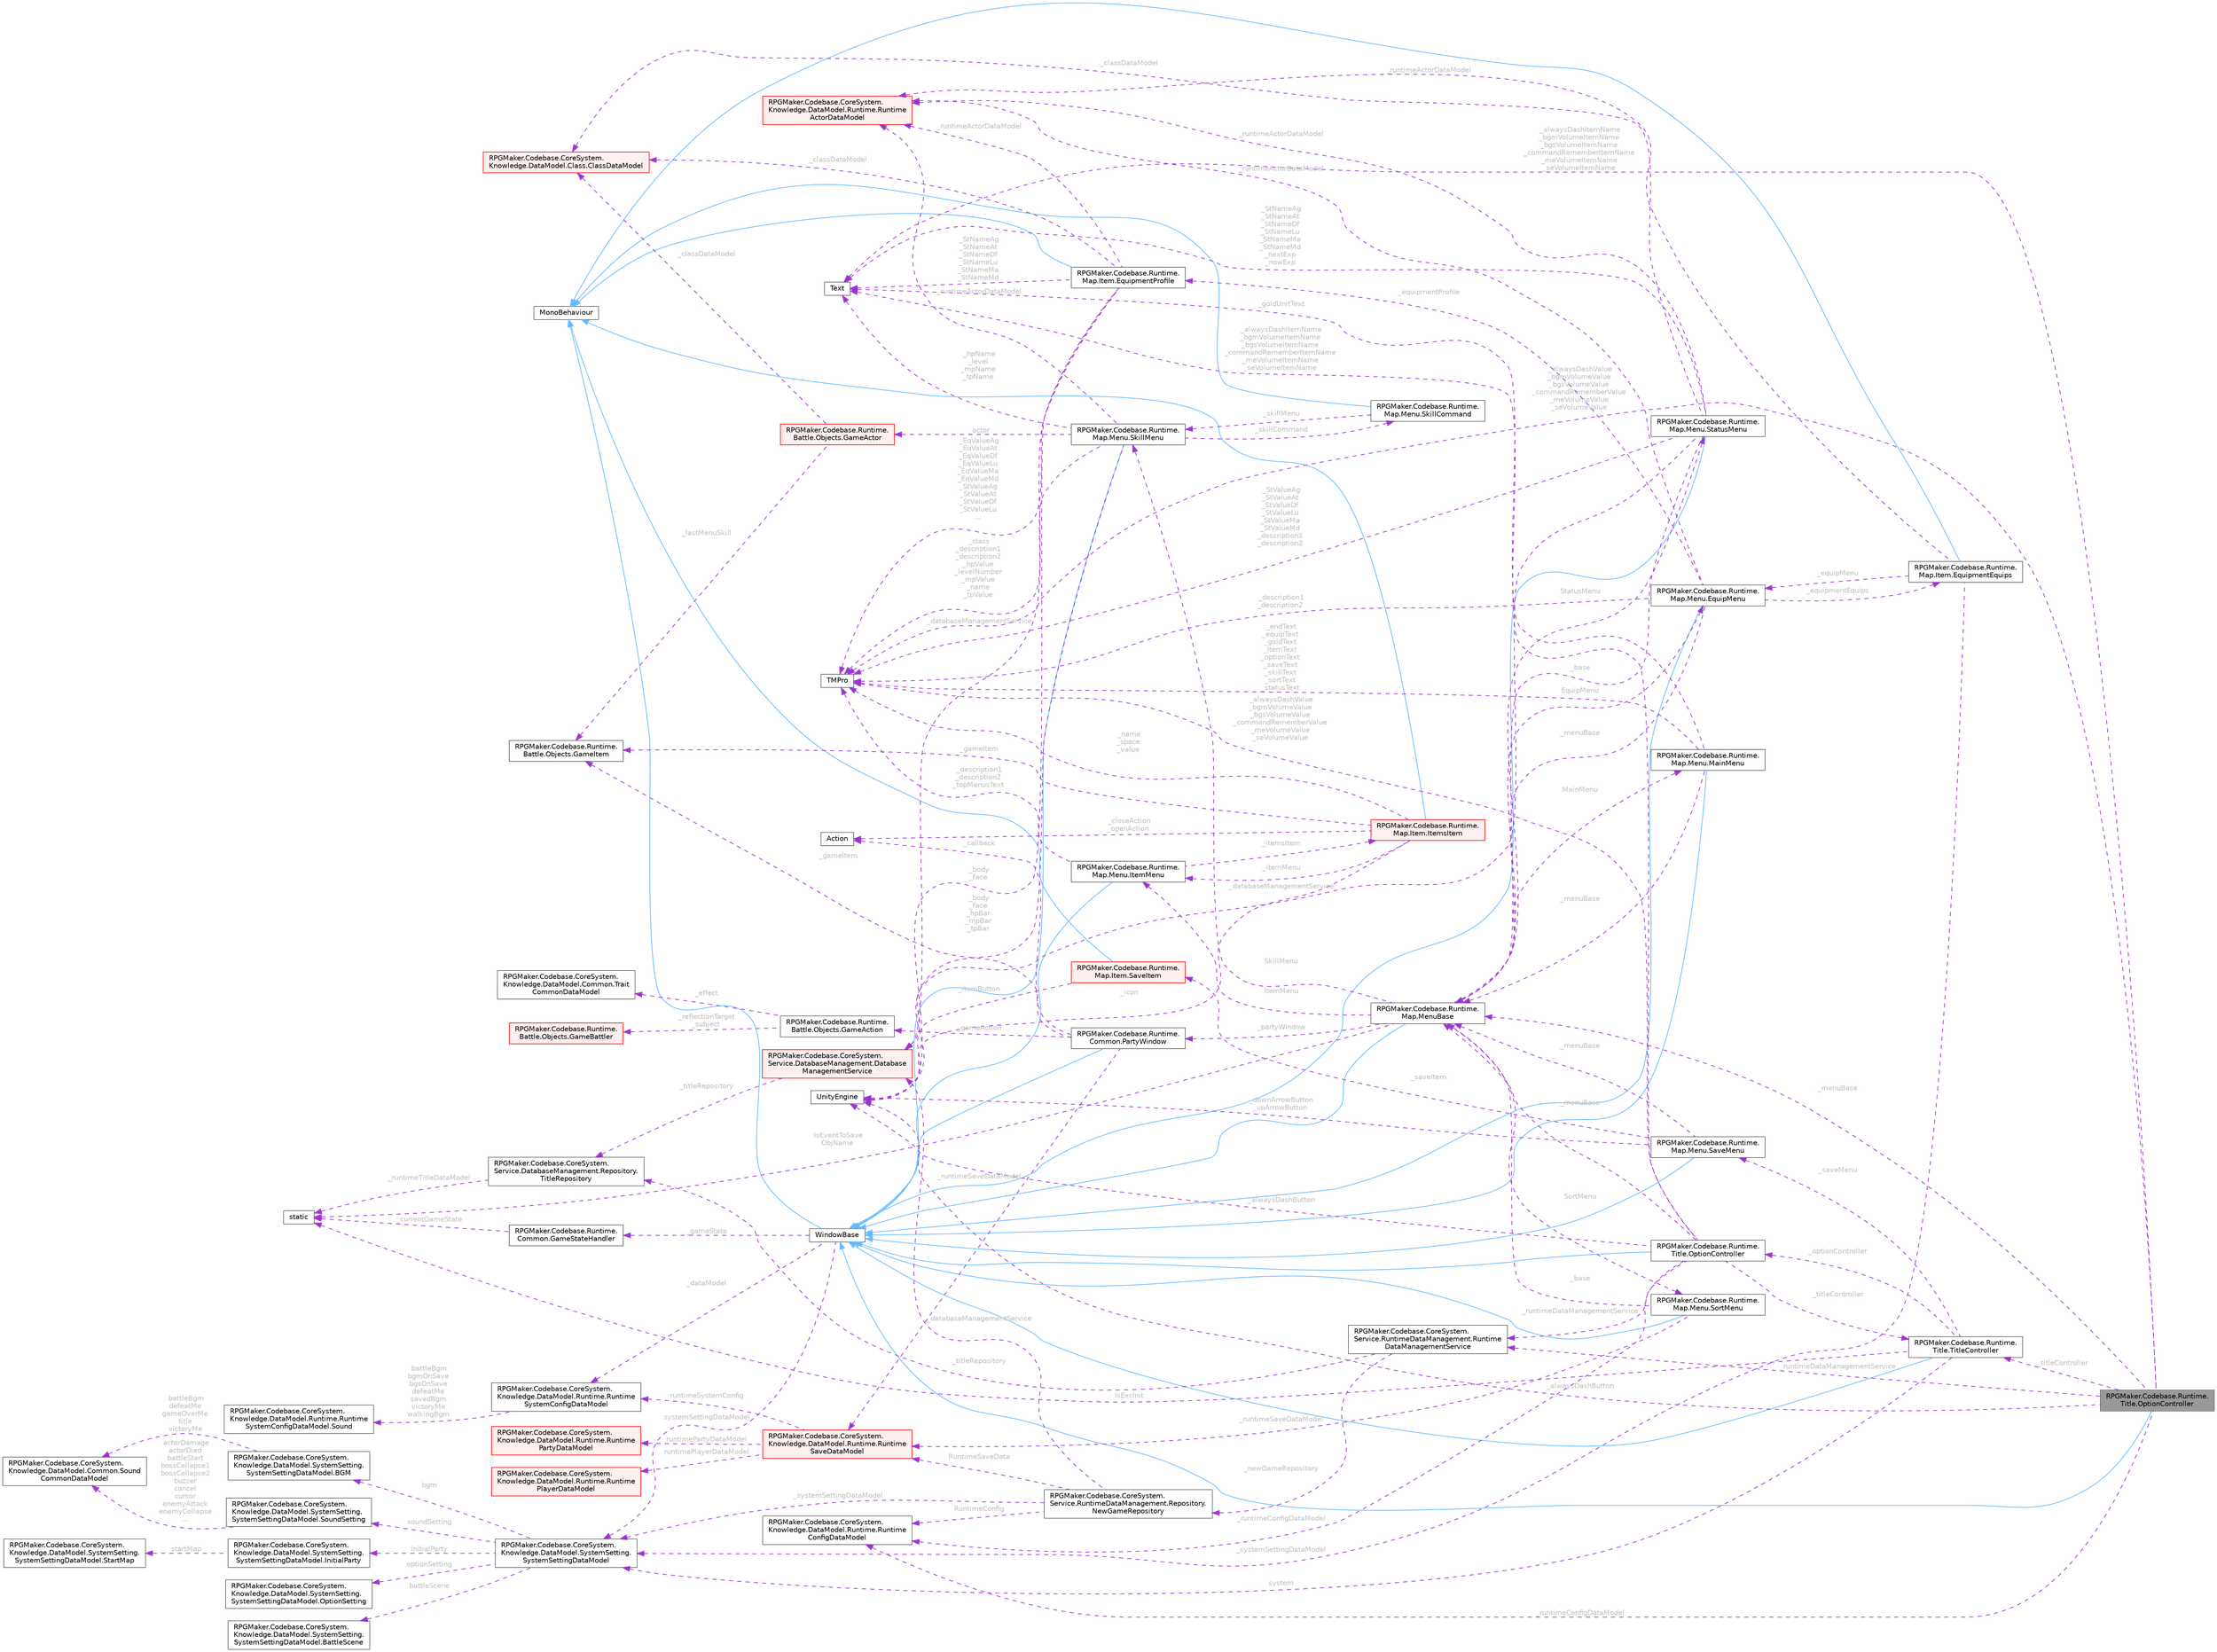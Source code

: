 digraph "RPGMaker.Codebase.Runtime.Title.OptionController"
{
 // LATEX_PDF_SIZE
  bgcolor="transparent";
  edge [fontname=Helvetica,fontsize=10,labelfontname=Helvetica,labelfontsize=10];
  node [fontname=Helvetica,fontsize=10,shape=box,height=0.2,width=0.4];
  rankdir="LR";
  Node1 [id="Node000001",label="RPGMaker.Codebase.Runtime.\lTitle.OptionController",height=0.2,width=0.4,color="gray40", fillcolor="grey60", style="filled", fontcolor="black",tooltip="オプション・コントローラー"];
  Node2 -> Node1 [id="edge1_Node000001_Node000002",dir="back",color="steelblue1",style="solid",tooltip=" "];
  Node2 [id="Node000002",label="WindowBase",height=0.2,width=0.4,color="gray40", fillcolor="white", style="filled",URL="$d4/d52/class_r_p_g_maker_1_1_codebase_1_1_runtime_1_1_common_1_1_window_base.html",tooltip="ウィンドウ・ベース"];
  Node3 -> Node2 [id="edge2_Node000002_Node000003",dir="back",color="steelblue1",style="solid",tooltip=" "];
  Node3 [id="Node000003",label="MonoBehaviour",height=0.2,width=0.4,color="gray40", fillcolor="white", style="filled",tooltip=" "];
  Node4 -> Node2 [id="edge3_Node000002_Node000004",dir="back",color="darkorchid3",style="dashed",tooltip=" ",label=" _gameState",fontcolor="grey" ];
  Node4 [id="Node000004",label="RPGMaker.Codebase.Runtime.\lCommon.GameStateHandler",height=0.2,width=0.4,color="gray40", fillcolor="white", style="filled",URL="$de/d2c/class_r_p_g_maker_1_1_codebase_1_1_runtime_1_1_common_1_1_game_state_handler.html",tooltip="😁 ゲーム実行中の、ゲームの状態を保持するクラス"];
  Node5 -> Node4 [id="edge4_Node000004_Node000005",dir="back",color="darkorchid3",style="dashed",tooltip=" ",label=" _currentGameState",fontcolor="grey" ];
  Node5 [id="Node000005",label="static",height=0.2,width=0.4,color="gray40", fillcolor="white", style="filled",tooltip=" "];
  Node6 -> Node2 [id="edge5_Node000002_Node000006",dir="back",color="darkorchid3",style="dashed",tooltip=" ",label=" systemSettingDataModel",fontcolor="grey" ];
  Node6 [id="Node000006",label="RPGMaker.Codebase.CoreSystem.\lKnowledge.DataModel.SystemSetting.\lSystemSettingDataModel",height=0.2,width=0.4,color="gray40", fillcolor="white", style="filled",URL="$d0/dd2/class_r_p_g_maker_1_1_codebase_1_1_core_system_1_1_knowledge_1_1_data_model_1_1_system_setting_1_1_system_setting_data_model.html",tooltip="😁 システム設定データ・モデル"];
  Node7 -> Node6 [id="edge6_Node000006_Node000007",dir="back",color="darkorchid3",style="dashed",tooltip=" ",label=" battleScene",fontcolor="grey" ];
  Node7 [id="Node000007",label="RPGMaker.Codebase.CoreSystem.\lKnowledge.DataModel.SystemSetting.\lSystemSettingDataModel.BattleScene",height=0.2,width=0.4,color="gray40", fillcolor="white", style="filled",URL="$df/d0c/class_r_p_g_maker_1_1_codebase_1_1_core_system_1_1_knowledge_1_1_data_model_1_1_system_setting_17ce0ed53697912195b01e8a552e37932.html",tooltip="😁 戦闘シーン"];
  Node8 -> Node6 [id="edge7_Node000006_Node000008",dir="back",color="darkorchid3",style="dashed",tooltip=" ",label=" bgm",fontcolor="grey" ];
  Node8 [id="Node000008",label="RPGMaker.Codebase.CoreSystem.\lKnowledge.DataModel.SystemSetting.\lSystemSettingDataModel.BGM",height=0.2,width=0.4,color="gray40", fillcolor="white", style="filled",URL="$d8/d7d/class_r_p_g_maker_1_1_codebase_1_1_core_system_1_1_knowledge_1_1_data_model_1_1_system_setting_13c37c0ac7a3e126c1b06c1462a6db3a9.html",tooltip="😁 背景音楽"];
  Node9 -> Node8 [id="edge8_Node000008_Node000009",dir="back",color="darkorchid3",style="dashed",tooltip=" ",label=" battleBgm\ndefeatMe\ngameOverMe\ntitle\nvictoryMe",fontcolor="grey" ];
  Node9 [id="Node000009",label="RPGMaker.Codebase.CoreSystem.\lKnowledge.DataModel.Common.Sound\lCommonDataModel",height=0.2,width=0.4,color="gray40", fillcolor="white", style="filled",URL="$df/dcd/class_r_p_g_maker_1_1_codebase_1_1_core_system_1_1_knowledge_1_1_data_model_1_1_common_1_1_sound_common_data_model.html",tooltip="😁 音共通データ・モデル"];
  Node10 -> Node6 [id="edge9_Node000006_Node000010",dir="back",color="darkorchid3",style="dashed",tooltip=" ",label=" initialParty",fontcolor="grey" ];
  Node10 [id="Node000010",label="RPGMaker.Codebase.CoreSystem.\lKnowledge.DataModel.SystemSetting.\lSystemSettingDataModel.InitialParty",height=0.2,width=0.4,color="gray40", fillcolor="white", style="filled",URL="$dc/dfb/class_r_p_g_maker_1_1_codebase_1_1_core_system_1_1_knowledge_1_1_data_model_1_1_system_setting_1539107dbc80fc9072f4fd2f8782921fe.html",tooltip="😁 初期パーティー"];
  Node11 -> Node10 [id="edge10_Node000010_Node000011",dir="back",color="darkorchid3",style="dashed",tooltip=" ",label=" startMap",fontcolor="grey" ];
  Node11 [id="Node000011",label="RPGMaker.Codebase.CoreSystem.\lKnowledge.DataModel.SystemSetting.\lSystemSettingDataModel.StartMap",height=0.2,width=0.4,color="gray40", fillcolor="white", style="filled",URL="$dd/d74/class_r_p_g_maker_1_1_codebase_1_1_core_system_1_1_knowledge_1_1_data_model_1_1_system_setting_1783ee6b6efe4675c8c39db7c7a3a93f6.html",tooltip="😁 開始マップ"];
  Node12 -> Node6 [id="edge11_Node000006_Node000012",dir="back",color="darkorchid3",style="dashed",tooltip=" ",label=" optionSetting",fontcolor="grey" ];
  Node12 [id="Node000012",label="RPGMaker.Codebase.CoreSystem.\lKnowledge.DataModel.SystemSetting.\lSystemSettingDataModel.OptionSetting",height=0.2,width=0.4,color="gray40", fillcolor="white", style="filled",URL="$d8/d86/class_r_p_g_maker_1_1_codebase_1_1_core_system_1_1_knowledge_1_1_data_model_1_1_system_setting_10d0bcdd35160aa829ac5668189dd2dd2.html",tooltip="😁 オプション設定"];
  Node13 -> Node6 [id="edge12_Node000006_Node000013",dir="back",color="darkorchid3",style="dashed",tooltip=" ",label=" soundSetting",fontcolor="grey" ];
  Node13 [id="Node000013",label="RPGMaker.Codebase.CoreSystem.\lKnowledge.DataModel.SystemSetting.\lSystemSettingDataModel.SoundSetting",height=0.2,width=0.4,color="gray40", fillcolor="white", style="filled",URL="$d9/d59/class_r_p_g_maker_1_1_codebase_1_1_core_system_1_1_knowledge_1_1_data_model_1_1_system_setting_1fc90e68ad3a4642899cf508b2c75ae0f.html",tooltip="😁 音設定"];
  Node9 -> Node13 [id="edge13_Node000013_Node000009",dir="back",color="darkorchid3",style="dashed",tooltip=" ",label=" actorDamage\nactorDied\nbattleStart\nbossCollapse1\nbossCollapse2\nbuzzer\ncancel\ncursor\nenemyAttack\nenemyCollapse\n...",fontcolor="grey" ];
  Node14 -> Node2 [id="edge14_Node000002_Node000014",dir="back",color="darkorchid3",style="dashed",tooltip=" ",label=" _dataModel",fontcolor="grey" ];
  Node14 [id="Node000014",label="RPGMaker.Codebase.CoreSystem.\lKnowledge.DataModel.Runtime.Runtime\lSystemConfigDataModel",height=0.2,width=0.4,color="gray40", fillcolor="white", style="filled",URL="$dc/d28/class_r_p_g_maker_1_1_codebase_1_1_core_system_1_1_knowledge_1_1_data_model_1_1_runtime_1_1_runtime_system_config_data_model.html",tooltip="😁 実行時システム設定データ・モデル"];
  Node15 -> Node14 [id="edge15_Node000014_Node000015",dir="back",color="darkorchid3",style="dashed",tooltip=" ",label=" battleBgm\nbgmOnSave\nbgsOnSave\ndefeatMe\nsavedBgm\nvictoryMe\nwalkingBgm",fontcolor="grey" ];
  Node15 [id="Node000015",label="RPGMaker.Codebase.CoreSystem.\lKnowledge.DataModel.Runtime.Runtime\lSystemConfigDataModel.Sound",height=0.2,width=0.4,color="gray40", fillcolor="white", style="filled",URL="$de/d30/class_r_p_g_maker_1_1_codebase_1_1_core_system_1_1_knowledge_1_1_data_model_1_1_runtime_1_1_runtc183c944cc34eae5d27229c3eef23a60.html",tooltip="😁 音"];
  Node16 -> Node1 [id="edge16_Node000001_Node000016",dir="back",color="darkorchid3",style="dashed",tooltip=" ",label=" _alwaysDashButton",fontcolor="grey" ];
  Node16 [id="Node000016",label="UnityEngine",height=0.2,width=0.4,color="gray40", fillcolor="white", style="filled",tooltip=" "];
  Node17 -> Node1 [id="edge17_Node000001_Node000017",dir="back",color="darkorchid3",style="dashed",tooltip=" ",label=" _alwaysDashItemName\n_bgmVolumeItemName\n_bgsVolumeItemName\n_commandRememberItemName\n_meVolumeItemName\n_seVolumeItemName",fontcolor="grey" ];
  Node17 [id="Node000017",label="Text",height=0.2,width=0.4,color="gray40", fillcolor="white", style="filled",tooltip=" "];
  Node18 -> Node1 [id="edge18_Node000001_Node000018",dir="back",color="darkorchid3",style="dashed",tooltip=" ",label=" _alwaysDashValue\n_bgmVolumeValue\n_bgsVolumeValue\n_commandRememberValue\n_meVolumeValue\n_seVolumeValue",fontcolor="grey" ];
  Node18 [id="Node000018",label="TMPro",height=0.2,width=0.4,color="gray40", fillcolor="white", style="filled",tooltip=" "];
  Node19 -> Node1 [id="edge19_Node000001_Node000019",dir="back",color="darkorchid3",style="dashed",tooltip=" ",label=" _menuBase",fontcolor="grey" ];
  Node19 [id="Node000019",label="RPGMaker.Codebase.Runtime.\lMap.MenuBase",height=0.2,width=0.4,color="gray40", fillcolor="white", style="filled",URL="$d4/d87/class_r_p_g_maker_1_1_codebase_1_1_runtime_1_1_map_1_1_menu_base.html",tooltip="メニュー・ベース"];
  Node2 -> Node19 [id="edge20_Node000019_Node000002",dir="back",color="steelblue1",style="solid",tooltip=" "];
  Node5 -> Node19 [id="edge21_Node000019_Node000005",dir="back",color="darkorchid3",style="dashed",tooltip=" ",label=" IsEventToSave\nObjName",fontcolor="grey" ];
  Node20 -> Node19 [id="edge22_Node000019_Node000020",dir="back",color="darkorchid3",style="dashed",tooltip=" ",label=" _partyWindow",fontcolor="grey" ];
  Node20 [id="Node000020",label="RPGMaker.Codebase.Runtime.\lCommon.PartyWindow",height=0.2,width=0.4,color="gray40", fillcolor="white", style="filled",URL="$d6/d78/class_r_p_g_maker_1_1_codebase_1_1_runtime_1_1_common_1_1_party_window.html",tooltip="パーティー・ウィンドウ"];
  Node2 -> Node20 [id="edge23_Node000020_Node000002",dir="back",color="steelblue1",style="solid",tooltip=" "];
  Node21 -> Node20 [id="edge24_Node000020_Node000021",dir="back",color="darkorchid3",style="dashed",tooltip=" ",label=" _gameAction",fontcolor="grey" ];
  Node21 [id="Node000021",label="RPGMaker.Codebase.Runtime.\lBattle.Objects.GameAction",height=0.2,width=0.4,color="gray40", fillcolor="white", style="filled",URL="$db/d00/class_r_p_g_maker_1_1_codebase_1_1_runtime_1_1_battle_1_1_objects_1_1_game_action.html",tooltip="😁 攻撃や防御、スキル・アイテムの使用など、戦闘の行動を記述したクラス Game_Battler の _actions プロパティが持っていて、逆にこちらからは subject() メソッドで Game..."];
  Node22 -> Node21 [id="edge25_Node000021_Node000022",dir="back",color="darkorchid3",style="dashed",tooltip=" ",label=" _reflectionTarget\n_subject",fontcolor="grey" ];
  Node22 [id="Node000022",label="RPGMaker.Codebase.Runtime.\lBattle.Objects.GameBattler",height=0.2,width=0.4,color="red", fillcolor="#FFF0F0", style="filled",URL="$d6/de6/class_r_p_g_maker_1_1_codebase_1_1_runtime_1_1_battle_1_1_objects_1_1_game_battler.html",tooltip="😁 戦闘シーンでのアイコンやアニメーションを含む、バトラーの動作を制御する"];
  Node25 -> Node21 [id="edge26_Node000021_Node000025",dir="back",color="darkorchid3",style="dashed",tooltip=" ",label=" _effect",fontcolor="grey" ];
  Node25 [id="Node000025",label="RPGMaker.Codebase.CoreSystem.\lKnowledge.DataModel.Common.Trait\lCommonDataModel",height=0.2,width=0.4,color="gray40", fillcolor="white", style="filled",URL="$db/d29/class_r_p_g_maker_1_1_codebase_1_1_core_system_1_1_knowledge_1_1_data_model_1_1_common_1_1_trait_common_data_model.html",tooltip="😁 特徴共通データ・モデル"];
  Node26 -> Node20 [id="edge27_Node000020_Node000026",dir="back",color="darkorchid3",style="dashed",tooltip=" ",label=" _gameItem",fontcolor="grey" ];
  Node26 [id="Node000026",label="RPGMaker.Codebase.Runtime.\lBattle.Objects.GameItem",height=0.2,width=0.4,color="gray40", fillcolor="white", style="filled",URL="$df/d31/class_r_p_g_maker_1_1_codebase_1_1_runtime_1_1_battle_1_1_objects_1_1_game_item.html",tooltip="😁 アイテム全般とスキルをまとめて扱うクラス"];
  Node27 -> Node20 [id="edge28_Node000020_Node000027",dir="back",color="darkorchid3",style="dashed",tooltip=" ",label=" _runtimeSaveDataModel",fontcolor="grey" ];
  Node27 [id="Node000027",label="RPGMaker.Codebase.CoreSystem.\lKnowledge.DataModel.Runtime.Runtime\lSaveDataModel",height=0.2,width=0.4,color="red", fillcolor="#FFF0F0", style="filled",URL="$d9/d20/class_r_p_g_maker_1_1_codebase_1_1_core_system_1_1_knowledge_1_1_data_model_1_1_runtime_1_1_runtime_save_data_model.html",tooltip="😁 実行時セーブ・データ・モデル"];
  Node28 -> Node27 [id="edge29_Node000027_Node000028",dir="back",color="darkorchid3",style="dashed",tooltip=" ",label=" runtimePartyDataModel",fontcolor="grey" ];
  Node28 [id="Node000028",label="RPGMaker.Codebase.CoreSystem.\lKnowledge.DataModel.Runtime.Runtime\lPartyDataModel",height=0.2,width=0.4,color="red", fillcolor="#FFF0F0", style="filled",URL="$db/d70/class_r_p_g_maker_1_1_codebase_1_1_core_system_1_1_knowledge_1_1_data_model_1_1_runtime_1_1_runtime_party_data_model.html",tooltip="😁 実行時パーティー・データ・モデル"];
  Node31 -> Node27 [id="edge30_Node000027_Node000031",dir="back",color="darkorchid3",style="dashed",tooltip=" ",label=" runtimePlayerDataModel",fontcolor="grey" ];
  Node31 [id="Node000031",label="RPGMaker.Codebase.CoreSystem.\lKnowledge.DataModel.Runtime.Runtime\lPlayerDataModel",height=0.2,width=0.4,color="red", fillcolor="#FFF0F0", style="filled",URL="$d9/d32/class_r_p_g_maker_1_1_codebase_1_1_core_system_1_1_knowledge_1_1_data_model_1_1_runtime_1_1_runtime_player_data_model.html",tooltip="😁 実行時プレイヤー・データ・モデル"];
  Node14 -> Node27 [id="edge31_Node000027_Node000014",dir="back",color="darkorchid3",style="dashed",tooltip=" ",label=" runtimeSystemConfig",fontcolor="grey" ];
  Node39 -> Node20 [id="edge32_Node000020_Node000039",dir="back",color="darkorchid3",style="dashed",tooltip=" ",label=" _callback",fontcolor="grey" ];
  Node39 [id="Node000039",label="Action",height=0.2,width=0.4,color="gray40", fillcolor="white", style="filled",tooltip=" "];
  Node40 -> Node19 [id="edge33_Node000019_Node000040",dir="back",color="darkorchid3",style="dashed",tooltip=" ",label=" EquipMenu",fontcolor="grey" ];
  Node40 [id="Node000040",label="RPGMaker.Codebase.Runtime.\lMap.Menu.EquipMenu",height=0.2,width=0.4,color="gray40", fillcolor="white", style="filled",URL="$db/d72/class_r_p_g_maker_1_1_codebase_1_1_runtime_1_1_map_1_1_menu_1_1_equip_menu.html",tooltip="装備メニュー"];
  Node2 -> Node40 [id="edge34_Node000040_Node000002",dir="back",color="steelblue1",style="solid",tooltip=" "];
  Node18 -> Node40 [id="edge35_Node000040_Node000018",dir="back",color="darkorchid3",style="dashed",tooltip=" ",label=" _description1\n_description2",fontcolor="grey" ];
  Node41 -> Node40 [id="edge36_Node000040_Node000041",dir="back",color="darkorchid3",style="dashed",tooltip=" ",label=" _equipmentEquips",fontcolor="grey" ];
  Node41 [id="Node000041",label="RPGMaker.Codebase.Runtime.\lMap.Item.EquipmentEquips",height=0.2,width=0.4,color="gray40", fillcolor="white", style="filled",URL="$d3/ddf/class_r_p_g_maker_1_1_codebase_1_1_runtime_1_1_map_1_1_item_1_1_equipment_equips.html",tooltip="装備品装備"];
  Node3 -> Node41 [id="edge37_Node000041_Node000003",dir="back",color="steelblue1",style="solid",tooltip=" "];
  Node40 -> Node41 [id="edge38_Node000041_Node000040",dir="back",color="darkorchid3",style="dashed",tooltip=" ",label=" _equipMenu",fontcolor="grey" ];
  Node42 -> Node41 [id="edge39_Node000041_Node000042",dir="back",color="darkorchid3",style="dashed",tooltip=" ",label=" _runtimeActorDataModel",fontcolor="grey" ];
  Node42 [id="Node000042",label="RPGMaker.Codebase.CoreSystem.\lKnowledge.DataModel.Runtime.Runtime\lActorDataModel",height=0.2,width=0.4,color="red", fillcolor="#FFF0F0", style="filled",URL="$de/d8f/class_r_p_g_maker_1_1_codebase_1_1_core_system_1_1_knowledge_1_1_data_model_1_1_runtime_1_1_runtime_actor_data_model.html",tooltip="😁 実行時アクター・データ・モデル"];
  Node6 -> Node41 [id="edge40_Node000041_Node000006",dir="back",color="darkorchid3",style="dashed",tooltip=" ",label=" _systemSettingDataModel",fontcolor="grey" ];
  Node46 -> Node40 [id="edge41_Node000040_Node000046",dir="back",color="darkorchid3",style="dashed",tooltip=" ",label=" _equipmentProfile",fontcolor="grey" ];
  Node46 [id="Node000046",label="RPGMaker.Codebase.Runtime.\lMap.Item.EquipmentProfile",height=0.2,width=0.4,color="gray40", fillcolor="white", style="filled",URL="$db/d19/class_r_p_g_maker_1_1_codebase_1_1_runtime_1_1_map_1_1_item_1_1_equipment_profile.html",tooltip="装備品プロフィール"];
  Node3 -> Node46 [id="edge42_Node000046_Node000003",dir="back",color="steelblue1",style="solid",tooltip=" "];
  Node16 -> Node46 [id="edge43_Node000046_Node000016",dir="back",color="darkorchid3",style="dashed",tooltip=" ",label=" _body\n_face",fontcolor="grey" ];
  Node47 -> Node46 [id="edge44_Node000046_Node000047",dir="back",color="darkorchid3",style="dashed",tooltip=" ",label=" _classDataModel",fontcolor="grey" ];
  Node47 [id="Node000047",label="RPGMaker.Codebase.CoreSystem.\lKnowledge.DataModel.Class.ClassDataModel",height=0.2,width=0.4,color="red", fillcolor="#FFF0F0", style="filled",URL="$df/d3c/class_r_p_g_maker_1_1_codebase_1_1_core_system_1_1_knowledge_1_1_data_model_1_1_class_1_1_class_data_model.html",tooltip="😁 クラス・データ・モデル"];
  Node59 -> Node46 [id="edge45_Node000046_Node000059",dir="back",color="darkorchid3",style="dashed",tooltip=" ",label=" _databaseManagementService",fontcolor="grey" ];
  Node59 [id="Node000059",label="RPGMaker.Codebase.CoreSystem.\lService.DatabaseManagement.Database\lManagementService",height=0.2,width=0.4,color="red", fillcolor="#FFF0F0", style="filled",URL="$db/db0/class_r_p_g_maker_1_1_codebase_1_1_core_system_1_1_service_1_1_database_management_1_1_database_management_service.html",tooltip="😁 データベース管理サービス"];
  Node85 -> Node59 [id="edge46_Node000059_Node000085",dir="back",color="darkorchid3",style="dashed",tooltip=" ",label=" _titleRepository",fontcolor="grey" ];
  Node85 [id="Node000085",label="RPGMaker.Codebase.CoreSystem.\lService.DatabaseManagement.Repository.\lTitleRepository",height=0.2,width=0.4,color="gray40", fillcolor="white", style="filled",URL="$d6/d61/class_r_p_g_maker_1_1_codebase_1_1_core_system_1_1_service_1_1_database_management_1_1_repository_1_1_title_repository.html",tooltip="😁 タイトル置き場"];
  Node5 -> Node85 [id="edge47_Node000085_Node000005",dir="back",color="darkorchid3",style="dashed",tooltip=" ",label=" _runtimeTitleDataModel",fontcolor="grey" ];
  Node18 -> Node46 [id="edge48_Node000046_Node000018",dir="back",color="darkorchid3",style="dashed",tooltip=" ",label=" _EqValueAg\n_EqValueAt\n_EqValueDf\n_EqValueLu\n_EqValueMa\n_EqValueMd\n_StValueAg\n_StValueAt\n_StValueDf\n_StValueLu\n...",fontcolor="grey" ];
  Node42 -> Node46 [id="edge49_Node000046_Node000042",dir="back",color="darkorchid3",style="dashed",tooltip=" ",label=" _runtimeActorDataModel",fontcolor="grey" ];
  Node17 -> Node46 [id="edge50_Node000046_Node000017",dir="back",color="darkorchid3",style="dashed",tooltip=" ",label=" _StNameAg\n_StNameAt\n_StNameDf\n_StNameLu\n_StNameMa\n_StNameMd",fontcolor="grey" ];
  Node19 -> Node40 [id="edge51_Node000040_Node000019",dir="back",color="darkorchid3",style="dashed",tooltip=" ",label=" _menuBase",fontcolor="grey" ];
  Node42 -> Node40 [id="edge52_Node000040_Node000042",dir="back",color="darkorchid3",style="dashed",tooltip=" ",label=" _runtimeActorDataModel",fontcolor="grey" ];
  Node94 -> Node19 [id="edge53_Node000019_Node000094",dir="back",color="darkorchid3",style="dashed",tooltip=" ",label=" ItemMenu",fontcolor="grey" ];
  Node94 [id="Node000094",label="RPGMaker.Codebase.Runtime.\lMap.Menu.ItemMenu",height=0.2,width=0.4,color="gray40", fillcolor="white", style="filled",URL="$d3/d77/class_r_p_g_maker_1_1_codebase_1_1_runtime_1_1_map_1_1_menu_1_1_item_menu.html",tooltip="アイテム・メニュー"];
  Node2 -> Node94 [id="edge54_Node000094_Node000002",dir="back",color="steelblue1",style="solid",tooltip=" "];
  Node18 -> Node94 [id="edge55_Node000094_Node000018",dir="back",color="darkorchid3",style="dashed",tooltip=" ",label=" _description1\n_description2\n_topMenusText",fontcolor="grey" ];
  Node95 -> Node94 [id="edge56_Node000094_Node000095",dir="back",color="darkorchid3",style="dashed",tooltip=" ",label=" _itemsItem",fontcolor="grey" ];
  Node95 [id="Node000095",label="RPGMaker.Codebase.Runtime.\lMap.Item.ItemsItem",height=0.2,width=0.4,color="red", fillcolor="#FFF0F0", style="filled",URL="$d5/d49/class_r_p_g_maker_1_1_codebase_1_1_runtime_1_1_map_1_1_item_1_1_items_item.html",tooltip="アイテムのアイテム"];
  Node3 -> Node95 [id="edge57_Node000095_Node000003",dir="back",color="steelblue1",style="solid",tooltip=" "];
  Node26 -> Node95 [id="edge58_Node000095_Node000026",dir="back",color="darkorchid3",style="dashed",tooltip=" ",label=" _gameItem",fontcolor="grey" ];
  Node16 -> Node95 [id="edge59_Node000095_Node000016",dir="back",color="darkorchid3",style="dashed",tooltip=" ",label=" _icon",fontcolor="grey" ];
  Node94 -> Node95 [id="edge60_Node000095_Node000094",dir="back",color="darkorchid3",style="dashed",tooltip=" ",label=" _itemMenu",fontcolor="grey" ];
  Node18 -> Node95 [id="edge61_Node000095_Node000018",dir="back",color="darkorchid3",style="dashed",tooltip=" ",label=" _name\n_space\n_value",fontcolor="grey" ];
  Node39 -> Node95 [id="edge62_Node000095_Node000039",dir="back",color="darkorchid3",style="dashed",tooltip=" ",label=" _closeAction\n_openAction",fontcolor="grey" ];
  Node110 -> Node19 [id="edge63_Node000019_Node000110",dir="back",color="darkorchid3",style="dashed",tooltip=" ",label=" MainMenu",fontcolor="grey" ];
  Node110 [id="Node000110",label="RPGMaker.Codebase.Runtime.\lMap.Menu.MainMenu",height=0.2,width=0.4,color="gray40", fillcolor="white", style="filled",URL="$d7/d96/class_r_p_g_maker_1_1_codebase_1_1_runtime_1_1_map_1_1_menu_1_1_main_menu.html",tooltip="メイン・メニュー"];
  Node2 -> Node110 [id="edge64_Node000110_Node000002",dir="back",color="steelblue1",style="solid",tooltip=" "];
  Node18 -> Node110 [id="edge65_Node000110_Node000018",dir="back",color="darkorchid3",style="dashed",tooltip=" ",label=" _endText\n_equipText\n_goldText\n_itemText\n_optionText\n_saveText\n_skillText\n_sortText\n_statusText",fontcolor="grey" ];
  Node17 -> Node110 [id="edge66_Node000110_Node000017",dir="back",color="darkorchid3",style="dashed",tooltip=" ",label=" _goldUnitText",fontcolor="grey" ];
  Node19 -> Node110 [id="edge67_Node000110_Node000019",dir="back",color="darkorchid3",style="dashed",tooltip=" ",label=" _menuBase",fontcolor="grey" ];
  Node111 -> Node19 [id="edge68_Node000019_Node000111",dir="back",color="darkorchid3",style="dashed",tooltip=" ",label=" SkillMenu",fontcolor="grey" ];
  Node111 [id="Node000111",label="RPGMaker.Codebase.Runtime.\lMap.Menu.SkillMenu",height=0.2,width=0.4,color="gray40", fillcolor="white", style="filled",URL="$db/d40/class_r_p_g_maker_1_1_codebase_1_1_runtime_1_1_map_1_1_menu_1_1_skill_menu.html",tooltip="スキル・メニュー"];
  Node2 -> Node111 [id="edge69_Node000111_Node000002",dir="back",color="steelblue1",style="solid",tooltip=" "];
  Node18 -> Node111 [id="edge70_Node000111_Node000018",dir="back",color="darkorchid3",style="dashed",tooltip=" ",label=" _class\n_description1\n_description2\n_hpValue\n_levelNumber\n_mpValue\n_name\n_tpValue",fontcolor="grey" ];
  Node16 -> Node111 [id="edge71_Node000111_Node000016",dir="back",color="darkorchid3",style="dashed",tooltip=" ",label=" _body\n_face\n_hpBar\n_mpBar\n_tpBar",fontcolor="grey" ];
  Node17 -> Node111 [id="edge72_Node000111_Node000017",dir="back",color="darkorchid3",style="dashed",tooltip=" ",label=" _hpName\n_level\n_mpName\n_tpName",fontcolor="grey" ];
  Node42 -> Node111 [id="edge73_Node000111_Node000042",dir="back",color="darkorchid3",style="dashed",tooltip=" ",label=" _runtimeActorDataModel",fontcolor="grey" ];
  Node112 -> Node111 [id="edge74_Node000111_Node000112",dir="back",color="darkorchid3",style="dashed",tooltip=" ",label=" _skillCommand",fontcolor="grey" ];
  Node112 [id="Node000112",label="RPGMaker.Codebase.Runtime.\lMap.Menu.SkillCommand",height=0.2,width=0.4,color="gray40", fillcolor="white", style="filled",URL="$dd/d31/class_r_p_g_maker_1_1_codebase_1_1_runtime_1_1_map_1_1_menu_1_1_skill_command.html",tooltip="スキル・コマンド"];
  Node3 -> Node112 [id="edge75_Node000112_Node000003",dir="back",color="steelblue1",style="solid",tooltip=" "];
  Node111 -> Node112 [id="edge76_Node000112_Node000111",dir="back",color="darkorchid3",style="dashed",tooltip=" ",label=" _skillMenu",fontcolor="grey" ];
  Node113 -> Node111 [id="edge77_Node000111_Node000113",dir="back",color="darkorchid3",style="dashed",tooltip=" ",label=" _actor",fontcolor="grey" ];
  Node113 [id="Node000113",label="RPGMaker.Codebase.Runtime.\lBattle.Objects.GameActor",height=0.2,width=0.4,color="red", fillcolor="#FFF0F0", style="filled",URL="$db/dfc/class_r_p_g_maker_1_1_codebase_1_1_runtime_1_1_battle_1_1_objects_1_1_game_actor.html",tooltip="😁 アクターのパラメータの取得、画像の設定、戦闘の処理とサイドビュー時の画像処理を行うクラス"];
  Node47 -> Node113 [id="edge78_Node000113_Node000047",dir="back",color="darkorchid3",style="dashed",tooltip=" ",label=" _classDataModel",fontcolor="grey" ];
  Node26 -> Node113 [id="edge79_Node000113_Node000026",dir="back",color="darkorchid3",style="dashed",tooltip=" ",label=" _lastMenuSkill",fontcolor="grey" ];
  Node115 -> Node19 [id="edge80_Node000019_Node000115",dir="back",color="darkorchid3",style="dashed",tooltip=" ",label=" SortMenu",fontcolor="grey" ];
  Node115 [id="Node000115",label="RPGMaker.Codebase.Runtime.\lMap.Menu.SortMenu",height=0.2,width=0.4,color="gray40", fillcolor="white", style="filled",URL="$d0/d73/class_r_p_g_maker_1_1_codebase_1_1_runtime_1_1_map_1_1_menu_1_1_sort_menu.html",tooltip="ソート・メニュー"];
  Node2 -> Node115 [id="edge81_Node000115_Node000002",dir="back",color="steelblue1",style="solid",tooltip=" "];
  Node19 -> Node115 [id="edge82_Node000115_Node000019",dir="back",color="darkorchid3",style="dashed",tooltip=" ",label=" _base",fontcolor="grey" ];
  Node27 -> Node115 [id="edge83_Node000115_Node000027",dir="back",color="darkorchid3",style="dashed",tooltip=" ",label=" _runtimeSaveDataModel",fontcolor="grey" ];
  Node116 -> Node19 [id="edge84_Node000019_Node000116",dir="back",color="darkorchid3",style="dashed",tooltip=" ",label=" StatusMenu",fontcolor="grey" ];
  Node116 [id="Node000116",label="RPGMaker.Codebase.Runtime.\lMap.Menu.StatusMenu",height=0.2,width=0.4,color="gray40", fillcolor="white", style="filled",URL="$d9/d44/class_r_p_g_maker_1_1_codebase_1_1_runtime_1_1_map_1_1_menu_1_1_status_menu.html",tooltip="ステータス・メニュー"];
  Node2 -> Node116 [id="edge85_Node000116_Node000002",dir="back",color="steelblue1",style="solid",tooltip=" "];
  Node17 -> Node116 [id="edge86_Node000116_Node000017",dir="back",color="darkorchid3",style="dashed",tooltip=" ",label=" _StNameAg\n_StNameAt\n_StNameDf\n_StNameLu\n_StNameMa\n_StNameMd\n_nextExp\n_nowExp",fontcolor="grey" ];
  Node18 -> Node116 [id="edge87_Node000116_Node000018",dir="back",color="darkorchid3",style="dashed",tooltip=" ",label=" _StValueAg\n_StValueAt\n_StValueDf\n_StValueLu\n_StValueMa\n_StValueMd\n_description1\n_description2",fontcolor="grey" ];
  Node19 -> Node116 [id="edge88_Node000116_Node000019",dir="back",color="darkorchid3",style="dashed",tooltip=" ",label=" _base",fontcolor="grey" ];
  Node47 -> Node116 [id="edge89_Node000116_Node000047",dir="back",color="darkorchid3",style="dashed",tooltip=" ",label=" _classDataModel",fontcolor="grey" ];
  Node59 -> Node116 [id="edge90_Node000116_Node000059",dir="back",color="darkorchid3",style="dashed",tooltip=" ",label=" _databaseManagementService",fontcolor="grey" ];
  Node42 -> Node116 [id="edge91_Node000116_Node000042",dir="back",color="darkorchid3",style="dashed",tooltip=" ",label=" _runtimeActorDataModel",fontcolor="grey" ];
  Node117 -> Node1 [id="edge92_Node000001_Node000117",dir="back",color="darkorchid3",style="dashed",tooltip=" ",label=" _runtimeConfigDataModel",fontcolor="grey" ];
  Node117 [id="Node000117",label="RPGMaker.Codebase.CoreSystem.\lKnowledge.DataModel.Runtime.Runtime\lConfigDataModel",height=0.2,width=0.4,color="gray40", fillcolor="white", style="filled",URL="$d5/d31/class_r_p_g_maker_1_1_codebase_1_1_core_system_1_1_knowledge_1_1_data_model_1_1_runtime_1_1_runtime_config_data_model.html",tooltip="😁 実行時設定データ・モデル"];
  Node118 -> Node1 [id="edge93_Node000001_Node000118",dir="back",color="darkorchid3",style="dashed",tooltip=" ",label=" _runtimeDataManagementService",fontcolor="grey" ];
  Node118 [id="Node000118",label="RPGMaker.Codebase.CoreSystem.\lService.RuntimeDataManagement.Runtime\lDataManagementService",height=0.2,width=0.4,color="gray40", fillcolor="white", style="filled",URL="$db/d7b/class_r_p_g_maker_1_1_codebase_1_1_core_system_1_1_service_1_1_runtime_data_management_1_1_runtime_data_management_service.html",tooltip="😁 実行時データ管理サービス"];
  Node119 -> Node118 [id="edge94_Node000118_Node000119",dir="back",color="darkorchid3",style="dashed",tooltip=" ",label=" _newGameRepository",fontcolor="grey" ];
  Node119 [id="Node000119",label="RPGMaker.Codebase.CoreSystem.\lService.RuntimeDataManagement.Repository.\lNewGameRepository",height=0.2,width=0.4,color="gray40", fillcolor="white", style="filled",URL="$d5/d7b/class_r_p_g_maker_1_1_codebase_1_1_core_system_1_1_service_1_1_runtime_data_management_1_1_repository_1_1_new_game_repository.html",tooltip="😁 新ゲーム置き場"];
  Node59 -> Node119 [id="edge95_Node000119_Node000059",dir="back",color="darkorchid3",style="dashed",tooltip=" ",label=" _databaseManagementService",fontcolor="grey" ];
  Node6 -> Node119 [id="edge96_Node000119_Node000006",dir="back",color="darkorchid3",style="dashed",tooltip=" ",label=" _systemSettingDataModel",fontcolor="grey" ];
  Node117 -> Node119 [id="edge97_Node000119_Node000117",dir="back",color="darkorchid3",style="dashed",tooltip=" ",label=" RuntimeConfig",fontcolor="grey" ];
  Node27 -> Node119 [id="edge98_Node000119_Node000027",dir="back",color="darkorchid3",style="dashed",tooltip=" ",label=" RuntimeSaveData",fontcolor="grey" ];
  Node85 -> Node118 [id="edge99_Node000118_Node000085",dir="back",color="darkorchid3",style="dashed",tooltip=" ",label=" _titleRepository",fontcolor="grey" ];
  Node120 -> Node1 [id="edge100_Node000001_Node000120",dir="back",color="darkorchid3",style="dashed",tooltip=" ",label=" _titleController",fontcolor="grey" ];
  Node120 [id="Node000120",label="RPGMaker.Codebase.Runtime.\lTitle.TitleController",height=0.2,width=0.4,color="gray40", fillcolor="white", style="filled",URL="$df/d94/class_r_p_g_maker_1_1_codebase_1_1_runtime_1_1_title_1_1_title_controller.html",tooltip="タイトル・コントローラー"];
  Node2 -> Node120 [id="edge101_Node000120_Node000002",dir="back",color="steelblue1",style="solid",tooltip=" "];
  Node121 -> Node120 [id="edge102_Node000120_Node000121",dir="back",color="darkorchid3",style="dashed",tooltip=" ",label=" _optionController",fontcolor="grey" ];
  Node121 [id="Node000121",label="RPGMaker.Codebase.Runtime.\lTitle.OptionController",height=0.2,width=0.4,color="gray40", fillcolor="white", style="filled",URL="$d4/d14/class_r_p_g_maker_1_1_codebase_1_1_runtime_1_1_title_1_1_option_controller.html",tooltip="オプション・コントローラー"];
  Node2 -> Node121 [id="edge103_Node000121_Node000002",dir="back",color="steelblue1",style="solid",tooltip=" "];
  Node16 -> Node121 [id="edge104_Node000121_Node000016",dir="back",color="darkorchid3",style="dashed",tooltip=" ",label=" _alwaysDashButton",fontcolor="grey" ];
  Node17 -> Node121 [id="edge105_Node000121_Node000017",dir="back",color="darkorchid3",style="dashed",tooltip=" ",label=" _alwaysDashItemName\n_bgmVolumeItemName\n_bgsVolumeItemName\n_commandRememberItemName\n_meVolumeItemName\n_seVolumeItemName",fontcolor="grey" ];
  Node18 -> Node121 [id="edge106_Node000121_Node000018",dir="back",color="darkorchid3",style="dashed",tooltip=" ",label=" _alwaysDashValue\n_bgmVolumeValue\n_bgsVolumeValue\n_commandRememberValue\n_meVolumeValue\n_seVolumeValue",fontcolor="grey" ];
  Node19 -> Node121 [id="edge107_Node000121_Node000019",dir="back",color="darkorchid3",style="dashed",tooltip=" ",label=" _menuBase",fontcolor="grey" ];
  Node117 -> Node121 [id="edge108_Node000121_Node000117",dir="back",color="darkorchid3",style="dashed",tooltip=" ",label=" _runtimeConfigDataModel",fontcolor="grey" ];
  Node118 -> Node121 [id="edge109_Node000121_Node000118",dir="back",color="darkorchid3",style="dashed",tooltip=" ",label=" _runtimeDataManagementService",fontcolor="grey" ];
  Node120 -> Node121 [id="edge110_Node000121_Node000120",dir="back",color="darkorchid3",style="dashed",tooltip=" ",label=" _titleController",fontcolor="grey" ];
  Node122 -> Node120 [id="edge111_Node000120_Node000122",dir="back",color="darkorchid3",style="dashed",tooltip=" ",label=" _saveMenu",fontcolor="grey" ];
  Node122 [id="Node000122",label="RPGMaker.Codebase.Runtime.\lMap.Menu.SaveMenu",height=0.2,width=0.4,color="gray40", fillcolor="white", style="filled",URL="$dc/dd1/class_r_p_g_maker_1_1_codebase_1_1_runtime_1_1_map_1_1_menu_1_1_save_menu.html",tooltip="タイトル画面またはゲームのメインメニューから開くセーブロード画面"];
  Node2 -> Node122 [id="edge112_Node000122_Node000002",dir="back",color="steelblue1",style="solid",tooltip=" "];
  Node16 -> Node122 [id="edge113_Node000122_Node000016",dir="back",color="darkorchid3",style="dashed",tooltip=" ",label=" _downArrowButton\n_upArrowButton",fontcolor="grey" ];
  Node19 -> Node122 [id="edge114_Node000122_Node000019",dir="back",color="darkorchid3",style="dashed",tooltip=" ",label=" _menuBase",fontcolor="grey" ];
  Node123 -> Node122 [id="edge115_Node000122_Node000123",dir="back",color="darkorchid3",style="dashed",tooltip=" ",label=" _saveItem",fontcolor="grey" ];
  Node123 [id="Node000123",label="RPGMaker.Codebase.Runtime.\lMap.Item.SaveItem",height=0.2,width=0.4,color="red", fillcolor="#FFF0F0", style="filled",URL="$d9/dcb/class_r_p_g_maker_1_1_codebase_1_1_runtime_1_1_map_1_1_item_1_1_save_item.html",tooltip="セーブデータ一覧の各項目を制御するコンポーネント"];
  Node3 -> Node123 [id="edge116_Node000123_Node000003",dir="back",color="steelblue1",style="solid",tooltip=" "];
  Node16 -> Node123 [id="edge117_Node000123_Node000016",dir="back",color="darkorchid3",style="dashed",tooltip=" ",label=" _itemButton",fontcolor="grey" ];
  Node6 -> Node120 [id="edge118_Node000120_Node000006",dir="back",color="darkorchid3",style="dashed",tooltip=" ",label=" system",fontcolor="grey" ];
  Node5 -> Node120 [id="edge119_Node000120_Node000005",dir="back",color="darkorchid3",style="dashed",tooltip=" ",label=" IsExcInit",fontcolor="grey" ];
}
